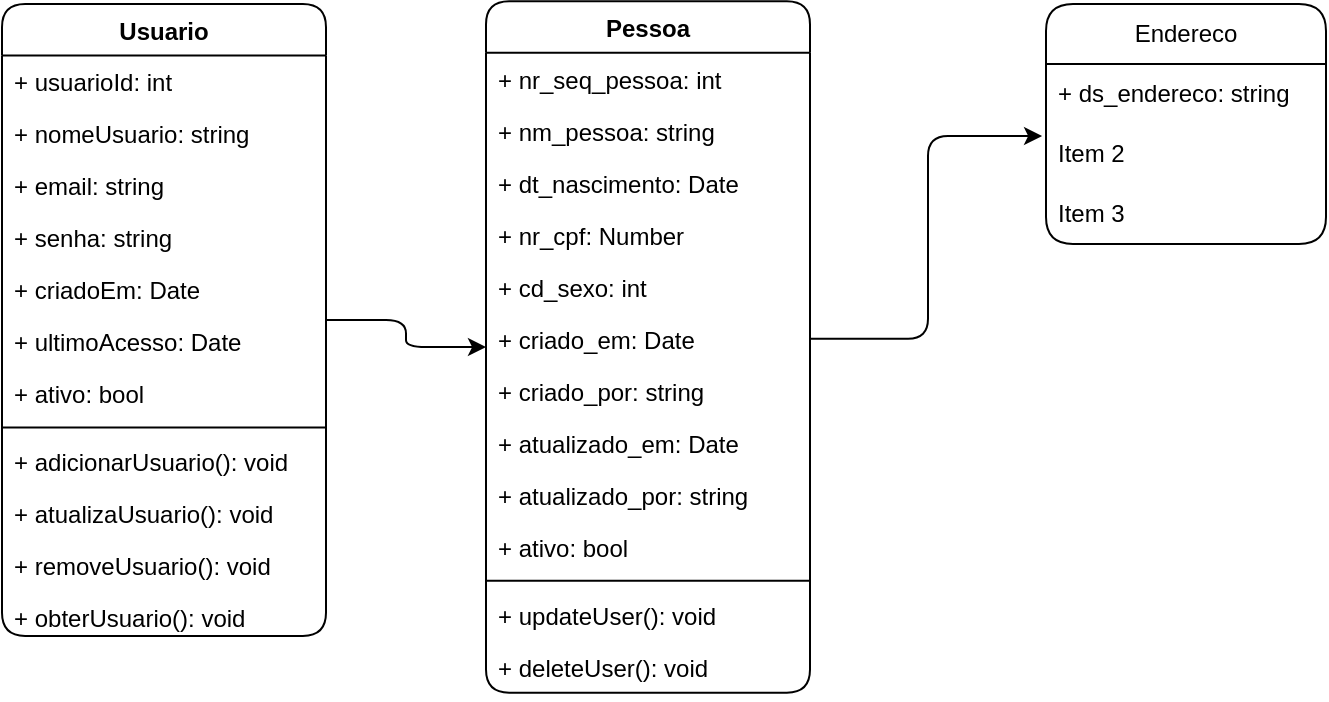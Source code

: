 <mxfile version="24.0.2" type="github">
  <diagram name="Página-1" id="hzcNKE6raNdsnJLooymA">
    <mxGraphModel dx="880" dy="434" grid="1" gridSize="10" guides="1" tooltips="1" connect="1" arrows="1" fold="1" page="1" pageScale="1" pageWidth="827" pageHeight="1169" math="0" shadow="0">
      <root>
        <mxCell id="0" />
        <mxCell id="1" parent="0" />
        <mxCell id="22o2V8kA4_nBRsVuC68j-23" value="" style="edgeStyle=orthogonalEdgeStyle;rounded=1;orthogonalLoop=1;jettySize=auto;html=1;" edge="1" parent="1" source="2" target="22o2V8kA4_nBRsVuC68j-12">
          <mxGeometry relative="1" as="geometry" />
        </mxCell>
        <mxCell id="2" value="Usuario" style="swimlane;fontStyle=1;align=center;verticalAlign=top;childLayout=stackLayout;horizontal=1;startSize=25.7;horizontalStack=0;resizeParent=1;resizeParentMax=0;resizeLast=0;collapsible=0;marginBottom=0;rounded=1;" parent="1" vertex="1">
          <mxGeometry x="8" y="8" width="162" height="316" as="geometry" />
        </mxCell>
        <mxCell id="3" value="+ usuarioId: int" style="text;strokeColor=none;fillColor=none;align=left;verticalAlign=top;spacingLeft=4;spacingRight=4;overflow=hidden;rotatable=0;points=[[0,0.5],[1,0.5]];portConstraint=eastwest;rounded=1;" parent="2" vertex="1">
          <mxGeometry y="25.7" width="162" height="26" as="geometry" />
        </mxCell>
        <mxCell id="4" value="+ nomeUsuario: string" style="text;strokeColor=none;fillColor=none;align=left;verticalAlign=top;spacingLeft=4;spacingRight=4;overflow=hidden;rotatable=0;points=[[0,0.5],[1,0.5]];portConstraint=eastwest;rounded=1;" parent="2" vertex="1">
          <mxGeometry y="51.7" width="162" height="26" as="geometry" />
        </mxCell>
        <mxCell id="5" value="+ email: string" style="text;strokeColor=none;fillColor=none;align=left;verticalAlign=top;spacingLeft=4;spacingRight=4;overflow=hidden;rotatable=0;points=[[0,0.5],[1,0.5]];portConstraint=eastwest;rounded=1;" parent="2" vertex="1">
          <mxGeometry y="77.7" width="162" height="26" as="geometry" />
        </mxCell>
        <mxCell id="6" value="+ senha: string" style="text;strokeColor=none;fillColor=none;align=left;verticalAlign=top;spacingLeft=4;spacingRight=4;overflow=hidden;rotatable=0;points=[[0,0.5],[1,0.5]];portConstraint=eastwest;rounded=1;" parent="2" vertex="1">
          <mxGeometry y="103.7" width="162" height="26" as="geometry" />
        </mxCell>
        <mxCell id="7" value="+ criadoEm: Date" style="text;strokeColor=none;fillColor=none;align=left;verticalAlign=top;spacingLeft=4;spacingRight=4;overflow=hidden;rotatable=0;points=[[0,0.5],[1,0.5]];portConstraint=eastwest;rounded=1;" parent="2" vertex="1">
          <mxGeometry y="129.7" width="162" height="26" as="geometry" />
        </mxCell>
        <mxCell id="8" value="+ ultimoAcesso: Date" style="text;strokeColor=none;fillColor=none;align=left;verticalAlign=top;spacingLeft=4;spacingRight=4;overflow=hidden;rotatable=0;points=[[0,0.5],[1,0.5]];portConstraint=eastwest;rounded=1;" parent="2" vertex="1">
          <mxGeometry y="155.7" width="162" height="26" as="geometry" />
        </mxCell>
        <mxCell id="9" value="+ ativo: bool" style="text;strokeColor=none;fillColor=none;align=left;verticalAlign=top;spacingLeft=4;spacingRight=4;overflow=hidden;rotatable=0;points=[[0,0.5],[1,0.5]];portConstraint=eastwest;rounded=1;" parent="2" vertex="1">
          <mxGeometry y="181.7" width="162" height="26" as="geometry" />
        </mxCell>
        <mxCell id="10" style="line;strokeWidth=1;fillColor=none;align=left;verticalAlign=middle;spacingTop=-1;spacingLeft=3;spacingRight=3;rotatable=0;labelPosition=right;points=[];portConstraint=eastwest;strokeColor=inherit;rounded=1;" parent="2" vertex="1">
          <mxGeometry y="207.7" width="162" height="8" as="geometry" />
        </mxCell>
        <mxCell id="22o2V8kA4_nBRsVuC68j-28" value="+ adicionarUsuario(): void" style="text;strokeColor=none;fillColor=none;align=left;verticalAlign=top;spacingLeft=4;spacingRight=4;overflow=hidden;rotatable=0;points=[[0,0.5],[1,0.5]];portConstraint=eastwest;rounded=1;" vertex="1" parent="2">
          <mxGeometry y="215.7" width="162" height="26" as="geometry" />
        </mxCell>
        <mxCell id="11" value="+ atualizaUsuario(): void" style="text;strokeColor=none;fillColor=none;align=left;verticalAlign=top;spacingLeft=4;spacingRight=4;overflow=hidden;rotatable=0;points=[[0,0.5],[1,0.5]];portConstraint=eastwest;rounded=1;" parent="2" vertex="1">
          <mxGeometry y="241.7" width="162" height="26" as="geometry" />
        </mxCell>
        <mxCell id="12" value="+ removeUsuario(): void" style="text;strokeColor=none;fillColor=none;align=left;verticalAlign=top;spacingLeft=4;spacingRight=4;overflow=hidden;rotatable=0;points=[[0,0.5],[1,0.5]];portConstraint=eastwest;rounded=1;" parent="2" vertex="1">
          <mxGeometry y="267.7" width="162" height="26" as="geometry" />
        </mxCell>
        <mxCell id="22o2V8kA4_nBRsVuC68j-26" value="+ obterUsuario(): void" style="text;strokeColor=none;fillColor=none;align=left;verticalAlign=top;spacingLeft=4;spacingRight=4;overflow=hidden;rotatable=0;points=[[0,0.5],[1,0.5]];portConstraint=eastwest;rounded=1;" vertex="1" parent="2">
          <mxGeometry y="293.7" width="162" height="22.3" as="geometry" />
        </mxCell>
        <mxCell id="22o2V8kA4_nBRsVuC68j-12" value="Pessoa" style="swimlane;fontStyle=1;align=center;verticalAlign=top;childLayout=stackLayout;horizontal=1;startSize=25.7;horizontalStack=0;resizeParent=1;resizeParentMax=0;resizeLast=0;collapsible=0;marginBottom=0;rounded=1;" vertex="1" parent="1">
          <mxGeometry x="250" y="6.65" width="162" height="345.7" as="geometry" />
        </mxCell>
        <mxCell id="22o2V8kA4_nBRsVuC68j-13" value="+ nr_seq_pessoa: int" style="text;strokeColor=none;fillColor=none;align=left;verticalAlign=top;spacingLeft=4;spacingRight=4;overflow=hidden;rotatable=0;points=[[0,0.5],[1,0.5]];portConstraint=eastwest;rounded=1;" vertex="1" parent="22o2V8kA4_nBRsVuC68j-12">
          <mxGeometry y="25.7" width="162" height="26" as="geometry" />
        </mxCell>
        <mxCell id="22o2V8kA4_nBRsVuC68j-14" value="+ nm_pessoa: string" style="text;strokeColor=none;fillColor=none;align=left;verticalAlign=top;spacingLeft=4;spacingRight=4;overflow=hidden;rotatable=0;points=[[0,0.5],[1,0.5]];portConstraint=eastwest;rounded=1;" vertex="1" parent="22o2V8kA4_nBRsVuC68j-12">
          <mxGeometry y="51.7" width="162" height="26" as="geometry" />
        </mxCell>
        <mxCell id="22o2V8kA4_nBRsVuC68j-15" value="+ dt_nascimento: Date" style="text;strokeColor=none;fillColor=none;align=left;verticalAlign=top;spacingLeft=4;spacingRight=4;overflow=hidden;rotatable=0;points=[[0,0.5],[1,0.5]];portConstraint=eastwest;rounded=1;" vertex="1" parent="22o2V8kA4_nBRsVuC68j-12">
          <mxGeometry y="77.7" width="162" height="26" as="geometry" />
        </mxCell>
        <mxCell id="22o2V8kA4_nBRsVuC68j-16" value="+ nr_cpf: Number" style="text;strokeColor=none;fillColor=none;align=left;verticalAlign=top;spacingLeft=4;spacingRight=4;overflow=hidden;rotatable=0;points=[[0,0.5],[1,0.5]];portConstraint=eastwest;rounded=1;" vertex="1" parent="22o2V8kA4_nBRsVuC68j-12">
          <mxGeometry y="103.7" width="162" height="26" as="geometry" />
        </mxCell>
        <mxCell id="22o2V8kA4_nBRsVuC68j-17" value="+ cd_sexo: int" style="text;strokeColor=none;fillColor=none;align=left;verticalAlign=top;spacingLeft=4;spacingRight=4;overflow=hidden;rotatable=0;points=[[0,0.5],[1,0.5]];portConstraint=eastwest;rounded=1;" vertex="1" parent="22o2V8kA4_nBRsVuC68j-12">
          <mxGeometry y="129.7" width="162" height="26" as="geometry" />
        </mxCell>
        <mxCell id="22o2V8kA4_nBRsVuC68j-18" value="+ criado_em: Date" style="text;strokeColor=none;fillColor=none;align=left;verticalAlign=top;spacingLeft=4;spacingRight=4;overflow=hidden;rotatable=0;points=[[0,0.5],[1,0.5]];portConstraint=eastwest;rounded=1;" vertex="1" parent="22o2V8kA4_nBRsVuC68j-12">
          <mxGeometry y="155.7" width="162" height="26" as="geometry" />
        </mxCell>
        <mxCell id="22o2V8kA4_nBRsVuC68j-30" value="+ criado_por: string" style="text;strokeColor=none;fillColor=none;align=left;verticalAlign=top;spacingLeft=4;spacingRight=4;overflow=hidden;rotatable=0;points=[[0,0.5],[1,0.5]];portConstraint=eastwest;rounded=1;" vertex="1" parent="22o2V8kA4_nBRsVuC68j-12">
          <mxGeometry y="181.7" width="162" height="26" as="geometry" />
        </mxCell>
        <mxCell id="22o2V8kA4_nBRsVuC68j-29" value="+ atualizado_em: Date" style="text;strokeColor=none;fillColor=none;align=left;verticalAlign=top;spacingLeft=4;spacingRight=4;overflow=hidden;rotatable=0;points=[[0,0.5],[1,0.5]];portConstraint=eastwest;rounded=1;" vertex="1" parent="22o2V8kA4_nBRsVuC68j-12">
          <mxGeometry y="207.7" width="162" height="26" as="geometry" />
        </mxCell>
        <mxCell id="22o2V8kA4_nBRsVuC68j-31" value="+ atualizado_por: string" style="text;strokeColor=none;fillColor=none;align=left;verticalAlign=top;spacingLeft=4;spacingRight=4;overflow=hidden;rotatable=0;points=[[0,0.5],[1,0.5]];portConstraint=eastwest;rounded=1;" vertex="1" parent="22o2V8kA4_nBRsVuC68j-12">
          <mxGeometry y="233.7" width="162" height="26" as="geometry" />
        </mxCell>
        <mxCell id="22o2V8kA4_nBRsVuC68j-19" value="+ ativo: bool" style="text;strokeColor=none;fillColor=none;align=left;verticalAlign=top;spacingLeft=4;spacingRight=4;overflow=hidden;rotatable=0;points=[[0,0.5],[1,0.5]];portConstraint=eastwest;rounded=1;" vertex="1" parent="22o2V8kA4_nBRsVuC68j-12">
          <mxGeometry y="259.7" width="162" height="26" as="geometry" />
        </mxCell>
        <mxCell id="22o2V8kA4_nBRsVuC68j-20" style="line;strokeWidth=1;fillColor=none;align=left;verticalAlign=middle;spacingTop=-1;spacingLeft=3;spacingRight=3;rotatable=0;labelPosition=right;points=[];portConstraint=eastwest;strokeColor=inherit;rounded=1;" vertex="1" parent="22o2V8kA4_nBRsVuC68j-12">
          <mxGeometry y="285.7" width="162" height="8" as="geometry" />
        </mxCell>
        <mxCell id="22o2V8kA4_nBRsVuC68j-21" value="+ updateUser(): void" style="text;strokeColor=none;fillColor=none;align=left;verticalAlign=top;spacingLeft=4;spacingRight=4;overflow=hidden;rotatable=0;points=[[0,0.5],[1,0.5]];portConstraint=eastwest;rounded=1;" vertex="1" parent="22o2V8kA4_nBRsVuC68j-12">
          <mxGeometry y="293.7" width="162" height="26" as="geometry" />
        </mxCell>
        <mxCell id="22o2V8kA4_nBRsVuC68j-22" value="+ deleteUser(): void" style="text;strokeColor=none;fillColor=none;align=left;verticalAlign=top;spacingLeft=4;spacingRight=4;overflow=hidden;rotatable=0;points=[[0,0.5],[1,0.5]];portConstraint=eastwest;rounded=1;" vertex="1" parent="22o2V8kA4_nBRsVuC68j-12">
          <mxGeometry y="319.7" width="162" height="26" as="geometry" />
        </mxCell>
        <mxCell id="22o2V8kA4_nBRsVuC68j-34" value="Endereco" style="swimlane;fontStyle=0;childLayout=stackLayout;horizontal=1;startSize=30;horizontalStack=0;resizeParent=1;resizeParentMax=0;resizeLast=0;collapsible=1;marginBottom=0;whiteSpace=wrap;html=1;rounded=1;" vertex="1" parent="1">
          <mxGeometry x="530" y="8" width="140" height="120" as="geometry" />
        </mxCell>
        <mxCell id="22o2V8kA4_nBRsVuC68j-35" value="+ ds_endereco: string" style="text;strokeColor=none;fillColor=none;align=left;verticalAlign=middle;spacingLeft=4;spacingRight=4;overflow=hidden;points=[[0,0.5],[1,0.5]];portConstraint=eastwest;rotatable=0;whiteSpace=wrap;html=1;" vertex="1" parent="22o2V8kA4_nBRsVuC68j-34">
          <mxGeometry y="30" width="140" height="30" as="geometry" />
        </mxCell>
        <mxCell id="22o2V8kA4_nBRsVuC68j-36" value="Item 2" style="text;strokeColor=none;fillColor=none;align=left;verticalAlign=middle;spacingLeft=4;spacingRight=4;overflow=hidden;points=[[0,0.5],[1,0.5]];portConstraint=eastwest;rotatable=0;whiteSpace=wrap;html=1;" vertex="1" parent="22o2V8kA4_nBRsVuC68j-34">
          <mxGeometry y="60" width="140" height="30" as="geometry" />
        </mxCell>
        <mxCell id="22o2V8kA4_nBRsVuC68j-37" value="Item 3" style="text;strokeColor=none;fillColor=none;align=left;verticalAlign=middle;spacingLeft=4;spacingRight=4;overflow=hidden;points=[[0,0.5],[1,0.5]];portConstraint=eastwest;rotatable=0;whiteSpace=wrap;html=1;" vertex="1" parent="22o2V8kA4_nBRsVuC68j-34">
          <mxGeometry y="90" width="140" height="30" as="geometry" />
        </mxCell>
        <mxCell id="22o2V8kA4_nBRsVuC68j-33" style="edgeStyle=orthogonalEdgeStyle;rounded=1;orthogonalLoop=1;jettySize=auto;html=1;exitX=1;exitY=0.5;exitDx=0;exitDy=0;entryX=-0.014;entryY=0.2;entryDx=0;entryDy=0;entryPerimeter=0;" edge="1" parent="1" source="22o2V8kA4_nBRsVuC68j-18" target="22o2V8kA4_nBRsVuC68j-36">
          <mxGeometry relative="1" as="geometry">
            <mxPoint x="530" y="170" as="targetPoint" />
          </mxGeometry>
        </mxCell>
      </root>
    </mxGraphModel>
  </diagram>
</mxfile>

